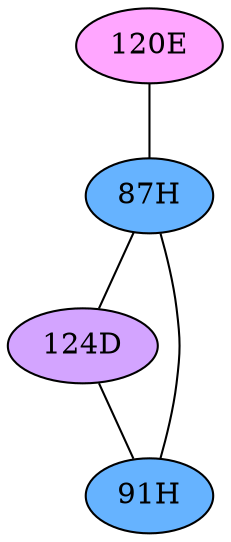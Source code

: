 // The Round Table
graph {
	"120E" [fillcolor="#FFA6FF" style=radial]
	"87H" [fillcolor="#66B3FF" style=radial]
	"120E" -- "87H" [penwidth=1]
	"87H" [fillcolor="#66B3FF" style=radial]
	"124D" [fillcolor="#D3A4FF" style=radial]
	"87H" -- "124D" [penwidth=1]
	"87H" [fillcolor="#66B3FF" style=radial]
	"91H" [fillcolor="#66B3FF" style=radial]
	"87H" -- "91H" [penwidth=1]
	"124D" [fillcolor="#D3A4FF" style=radial]
	"91H" [fillcolor="#66B3FF" style=radial]
	"124D" -- "91H" [penwidth=1]
}

